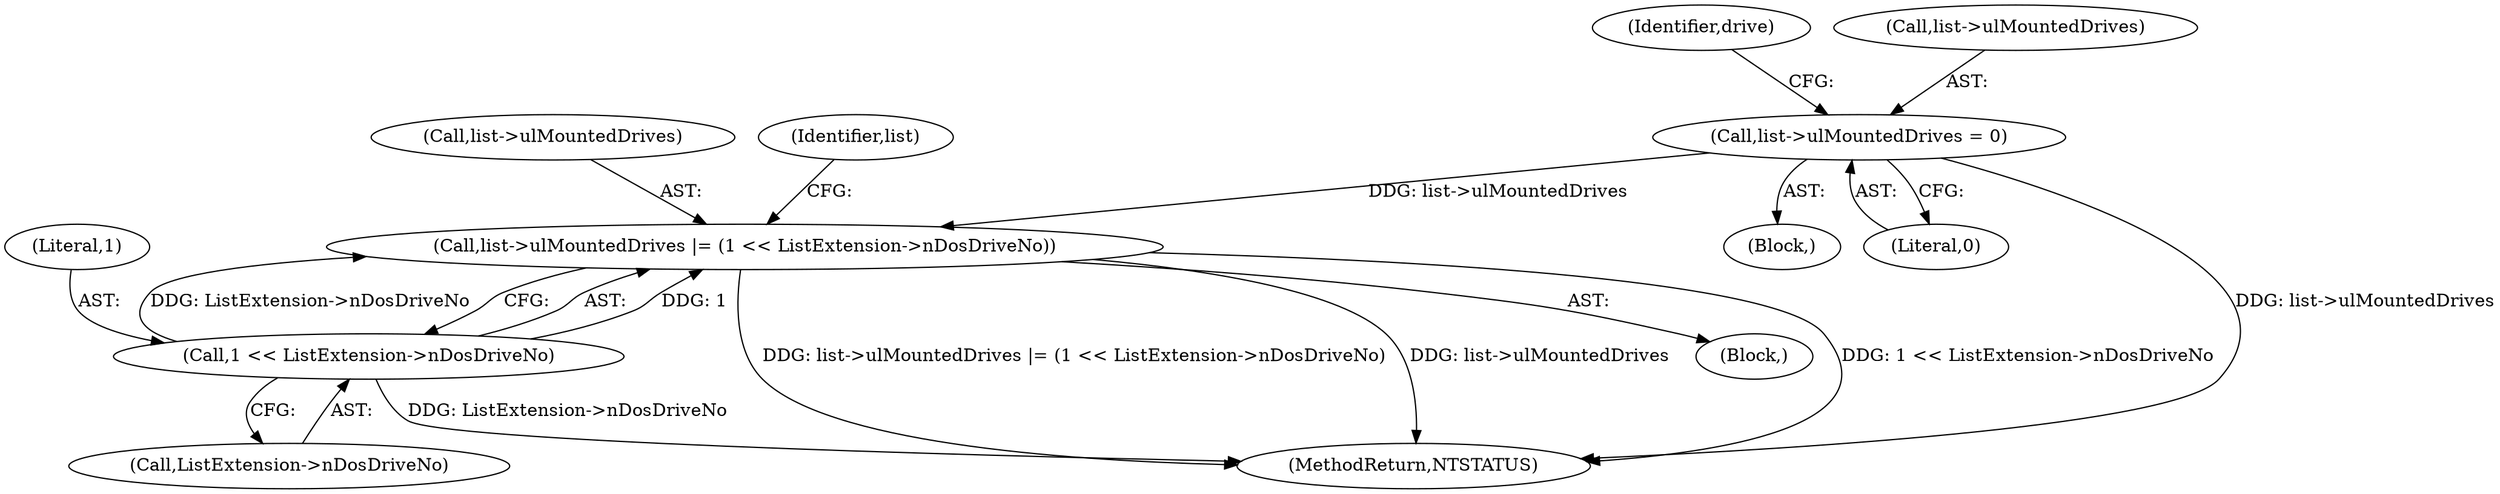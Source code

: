 digraph "0_VeraCrypt_f30f9339c9a0b9bbcc6f5ad38804af39db1f479e@pointer" {
"1001235" [label="(Call,list->ulMountedDrives |= (1 << ListExtension->nDosDriveNo))"];
"1001200" [label="(Call,list->ulMountedDrives = 0)"];
"1001239" [label="(Call,1 << ListExtension->nDosDriveNo)"];
"1001241" [label="(Call,ListExtension->nDosDriveNo)"];
"1001234" [label="(Block,)"];
"1001239" [label="(Call,1 << ListExtension->nDosDriveNo)"];
"1001207" [label="(Identifier,drive)"];
"1003200" [label="(MethodReturn,NTSTATUS)"];
"1001200" [label="(Call,list->ulMountedDrives = 0)"];
"1001187" [label="(Block,)"];
"1001240" [label="(Literal,1)"];
"1001235" [label="(Call,list->ulMountedDrives |= (1 << ListExtension->nDosDriveNo))"];
"1001204" [label="(Literal,0)"];
"1001201" [label="(Call,list->ulMountedDrives)"];
"1001247" [label="(Identifier,list)"];
"1001236" [label="(Call,list->ulMountedDrives)"];
"1001235" -> "1001234"  [label="AST: "];
"1001235" -> "1001239"  [label="CFG: "];
"1001236" -> "1001235"  [label="AST: "];
"1001239" -> "1001235"  [label="AST: "];
"1001247" -> "1001235"  [label="CFG: "];
"1001235" -> "1003200"  [label="DDG: 1 << ListExtension->nDosDriveNo"];
"1001235" -> "1003200"  [label="DDG: list->ulMountedDrives |= (1 << ListExtension->nDosDriveNo)"];
"1001235" -> "1003200"  [label="DDG: list->ulMountedDrives"];
"1001200" -> "1001235"  [label="DDG: list->ulMountedDrives"];
"1001239" -> "1001235"  [label="DDG: 1"];
"1001239" -> "1001235"  [label="DDG: ListExtension->nDosDriveNo"];
"1001200" -> "1001187"  [label="AST: "];
"1001200" -> "1001204"  [label="CFG: "];
"1001201" -> "1001200"  [label="AST: "];
"1001204" -> "1001200"  [label="AST: "];
"1001207" -> "1001200"  [label="CFG: "];
"1001200" -> "1003200"  [label="DDG: list->ulMountedDrives"];
"1001239" -> "1001241"  [label="CFG: "];
"1001240" -> "1001239"  [label="AST: "];
"1001241" -> "1001239"  [label="AST: "];
"1001239" -> "1003200"  [label="DDG: ListExtension->nDosDriveNo"];
}
